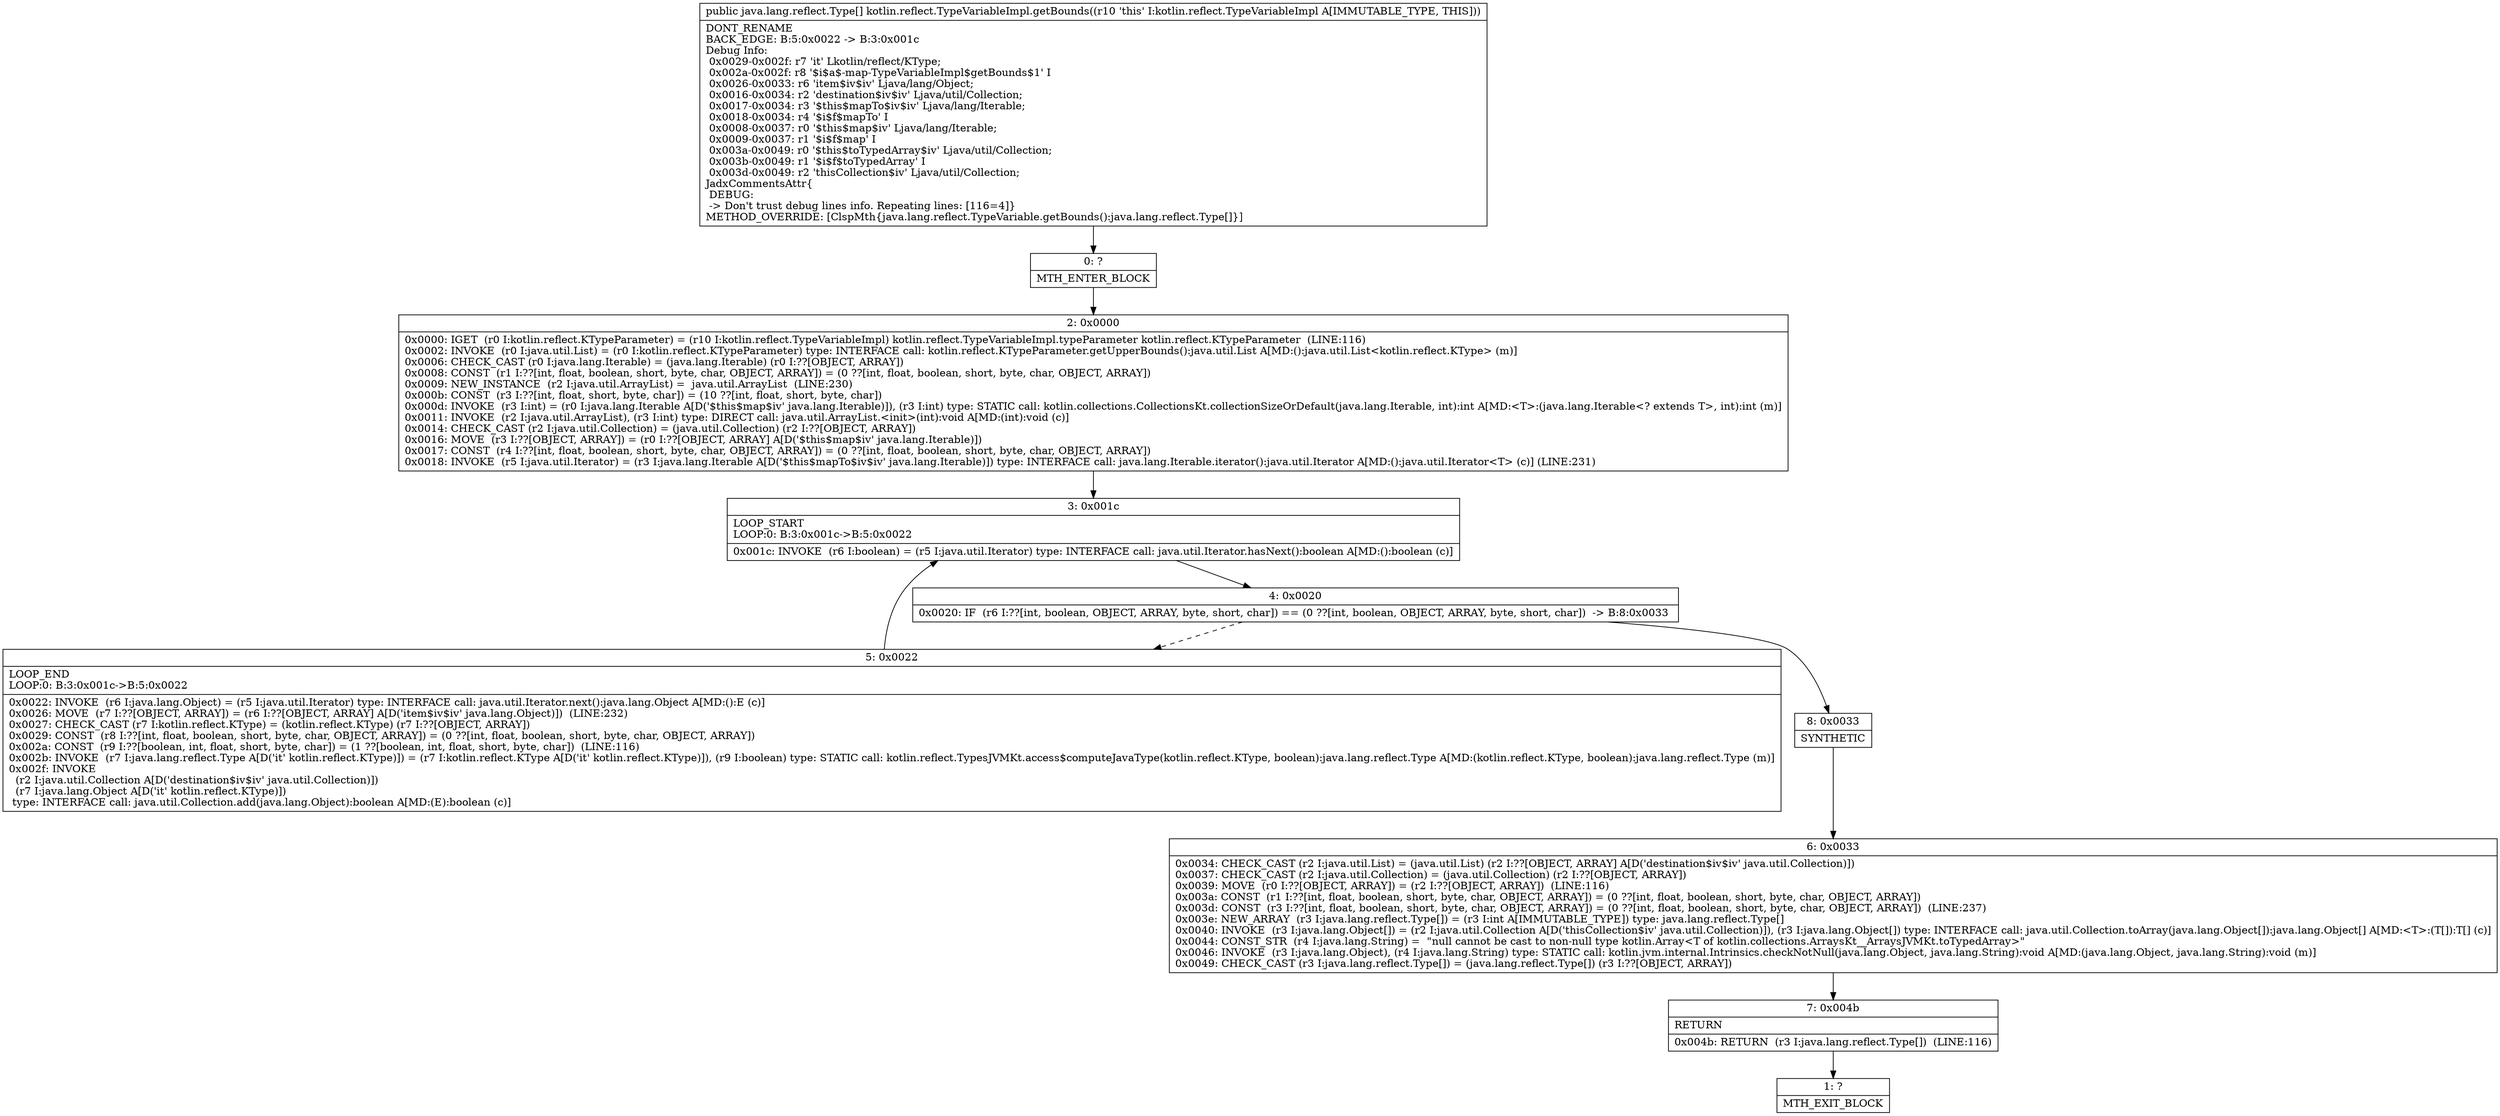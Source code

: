 digraph "CFG forkotlin.reflect.TypeVariableImpl.getBounds()[Ljava\/lang\/reflect\/Type;" {
Node_0 [shape=record,label="{0\:\ ?|MTH_ENTER_BLOCK\l}"];
Node_2 [shape=record,label="{2\:\ 0x0000|0x0000: IGET  (r0 I:kotlin.reflect.KTypeParameter) = (r10 I:kotlin.reflect.TypeVariableImpl) kotlin.reflect.TypeVariableImpl.typeParameter kotlin.reflect.KTypeParameter  (LINE:116)\l0x0002: INVOKE  (r0 I:java.util.List) = (r0 I:kotlin.reflect.KTypeParameter) type: INTERFACE call: kotlin.reflect.KTypeParameter.getUpperBounds():java.util.List A[MD:():java.util.List\<kotlin.reflect.KType\> (m)]\l0x0006: CHECK_CAST (r0 I:java.lang.Iterable) = (java.lang.Iterable) (r0 I:??[OBJECT, ARRAY]) \l0x0008: CONST  (r1 I:??[int, float, boolean, short, byte, char, OBJECT, ARRAY]) = (0 ??[int, float, boolean, short, byte, char, OBJECT, ARRAY]) \l0x0009: NEW_INSTANCE  (r2 I:java.util.ArrayList) =  java.util.ArrayList  (LINE:230)\l0x000b: CONST  (r3 I:??[int, float, short, byte, char]) = (10 ??[int, float, short, byte, char]) \l0x000d: INVOKE  (r3 I:int) = (r0 I:java.lang.Iterable A[D('$this$map$iv' java.lang.Iterable)]), (r3 I:int) type: STATIC call: kotlin.collections.CollectionsKt.collectionSizeOrDefault(java.lang.Iterable, int):int A[MD:\<T\>:(java.lang.Iterable\<? extends T\>, int):int (m)]\l0x0011: INVOKE  (r2 I:java.util.ArrayList), (r3 I:int) type: DIRECT call: java.util.ArrayList.\<init\>(int):void A[MD:(int):void (c)]\l0x0014: CHECK_CAST (r2 I:java.util.Collection) = (java.util.Collection) (r2 I:??[OBJECT, ARRAY]) \l0x0016: MOVE  (r3 I:??[OBJECT, ARRAY]) = (r0 I:??[OBJECT, ARRAY] A[D('$this$map$iv' java.lang.Iterable)]) \l0x0017: CONST  (r4 I:??[int, float, boolean, short, byte, char, OBJECT, ARRAY]) = (0 ??[int, float, boolean, short, byte, char, OBJECT, ARRAY]) \l0x0018: INVOKE  (r5 I:java.util.Iterator) = (r3 I:java.lang.Iterable A[D('$this$mapTo$iv$iv' java.lang.Iterable)]) type: INTERFACE call: java.lang.Iterable.iterator():java.util.Iterator A[MD:():java.util.Iterator\<T\> (c)] (LINE:231)\l}"];
Node_3 [shape=record,label="{3\:\ 0x001c|LOOP_START\lLOOP:0: B:3:0x001c\-\>B:5:0x0022\l|0x001c: INVOKE  (r6 I:boolean) = (r5 I:java.util.Iterator) type: INTERFACE call: java.util.Iterator.hasNext():boolean A[MD:():boolean (c)]\l}"];
Node_4 [shape=record,label="{4\:\ 0x0020|0x0020: IF  (r6 I:??[int, boolean, OBJECT, ARRAY, byte, short, char]) == (0 ??[int, boolean, OBJECT, ARRAY, byte, short, char])  \-\> B:8:0x0033 \l}"];
Node_5 [shape=record,label="{5\:\ 0x0022|LOOP_END\lLOOP:0: B:3:0x001c\-\>B:5:0x0022\l|0x0022: INVOKE  (r6 I:java.lang.Object) = (r5 I:java.util.Iterator) type: INTERFACE call: java.util.Iterator.next():java.lang.Object A[MD:():E (c)]\l0x0026: MOVE  (r7 I:??[OBJECT, ARRAY]) = (r6 I:??[OBJECT, ARRAY] A[D('item$iv$iv' java.lang.Object)])  (LINE:232)\l0x0027: CHECK_CAST (r7 I:kotlin.reflect.KType) = (kotlin.reflect.KType) (r7 I:??[OBJECT, ARRAY]) \l0x0029: CONST  (r8 I:??[int, float, boolean, short, byte, char, OBJECT, ARRAY]) = (0 ??[int, float, boolean, short, byte, char, OBJECT, ARRAY]) \l0x002a: CONST  (r9 I:??[boolean, int, float, short, byte, char]) = (1 ??[boolean, int, float, short, byte, char])  (LINE:116)\l0x002b: INVOKE  (r7 I:java.lang.reflect.Type A[D('it' kotlin.reflect.KType)]) = (r7 I:kotlin.reflect.KType A[D('it' kotlin.reflect.KType)]), (r9 I:boolean) type: STATIC call: kotlin.reflect.TypesJVMKt.access$computeJavaType(kotlin.reflect.KType, boolean):java.lang.reflect.Type A[MD:(kotlin.reflect.KType, boolean):java.lang.reflect.Type (m)]\l0x002f: INVOKE  \l  (r2 I:java.util.Collection A[D('destination$iv$iv' java.util.Collection)])\l  (r7 I:java.lang.Object A[D('it' kotlin.reflect.KType)])\l type: INTERFACE call: java.util.Collection.add(java.lang.Object):boolean A[MD:(E):boolean (c)]\l}"];
Node_8 [shape=record,label="{8\:\ 0x0033|SYNTHETIC\l}"];
Node_6 [shape=record,label="{6\:\ 0x0033|0x0034: CHECK_CAST (r2 I:java.util.List) = (java.util.List) (r2 I:??[OBJECT, ARRAY] A[D('destination$iv$iv' java.util.Collection)]) \l0x0037: CHECK_CAST (r2 I:java.util.Collection) = (java.util.Collection) (r2 I:??[OBJECT, ARRAY]) \l0x0039: MOVE  (r0 I:??[OBJECT, ARRAY]) = (r2 I:??[OBJECT, ARRAY])  (LINE:116)\l0x003a: CONST  (r1 I:??[int, float, boolean, short, byte, char, OBJECT, ARRAY]) = (0 ??[int, float, boolean, short, byte, char, OBJECT, ARRAY]) \l0x003d: CONST  (r3 I:??[int, float, boolean, short, byte, char, OBJECT, ARRAY]) = (0 ??[int, float, boolean, short, byte, char, OBJECT, ARRAY])  (LINE:237)\l0x003e: NEW_ARRAY  (r3 I:java.lang.reflect.Type[]) = (r3 I:int A[IMMUTABLE_TYPE]) type: java.lang.reflect.Type[] \l0x0040: INVOKE  (r3 I:java.lang.Object[]) = (r2 I:java.util.Collection A[D('thisCollection$iv' java.util.Collection)]), (r3 I:java.lang.Object[]) type: INTERFACE call: java.util.Collection.toArray(java.lang.Object[]):java.lang.Object[] A[MD:\<T\>:(T[]):T[] (c)]\l0x0044: CONST_STR  (r4 I:java.lang.String) =  \"null cannot be cast to non\-null type kotlin.Array\<T of kotlin.collections.ArraysKt__ArraysJVMKt.toTypedArray\>\" \l0x0046: INVOKE  (r3 I:java.lang.Object), (r4 I:java.lang.String) type: STATIC call: kotlin.jvm.internal.Intrinsics.checkNotNull(java.lang.Object, java.lang.String):void A[MD:(java.lang.Object, java.lang.String):void (m)]\l0x0049: CHECK_CAST (r3 I:java.lang.reflect.Type[]) = (java.lang.reflect.Type[]) (r3 I:??[OBJECT, ARRAY]) \l}"];
Node_7 [shape=record,label="{7\:\ 0x004b|RETURN\l|0x004b: RETURN  (r3 I:java.lang.reflect.Type[])  (LINE:116)\l}"];
Node_1 [shape=record,label="{1\:\ ?|MTH_EXIT_BLOCK\l}"];
MethodNode[shape=record,label="{public java.lang.reflect.Type[] kotlin.reflect.TypeVariableImpl.getBounds((r10 'this' I:kotlin.reflect.TypeVariableImpl A[IMMUTABLE_TYPE, THIS]))  | DONT_RENAME\lBACK_EDGE: B:5:0x0022 \-\> B:3:0x001c\lDebug Info:\l  0x0029\-0x002f: r7 'it' Lkotlin\/reflect\/KType;\l  0x002a\-0x002f: r8 '$i$a$\-map\-TypeVariableImpl$getBounds$1' I\l  0x0026\-0x0033: r6 'item$iv$iv' Ljava\/lang\/Object;\l  0x0016\-0x0034: r2 'destination$iv$iv' Ljava\/util\/Collection;\l  0x0017\-0x0034: r3 '$this$mapTo$iv$iv' Ljava\/lang\/Iterable;\l  0x0018\-0x0034: r4 '$i$f$mapTo' I\l  0x0008\-0x0037: r0 '$this$map$iv' Ljava\/lang\/Iterable;\l  0x0009\-0x0037: r1 '$i$f$map' I\l  0x003a\-0x0049: r0 '$this$toTypedArray$iv' Ljava\/util\/Collection;\l  0x003b\-0x0049: r1 '$i$f$toTypedArray' I\l  0x003d\-0x0049: r2 'thisCollection$iv' Ljava\/util\/Collection;\lJadxCommentsAttr\{\l DEBUG: \l \-\> Don't trust debug lines info. Repeating lines: [116=4]\}\lMETHOD_OVERRIDE: [ClspMth\{java.lang.reflect.TypeVariable.getBounds():java.lang.reflect.Type[]\}]\l}"];
MethodNode -> Node_0;Node_0 -> Node_2;
Node_2 -> Node_3;
Node_3 -> Node_4;
Node_4 -> Node_5[style=dashed];
Node_4 -> Node_8;
Node_5 -> Node_3;
Node_8 -> Node_6;
Node_6 -> Node_7;
Node_7 -> Node_1;
}

